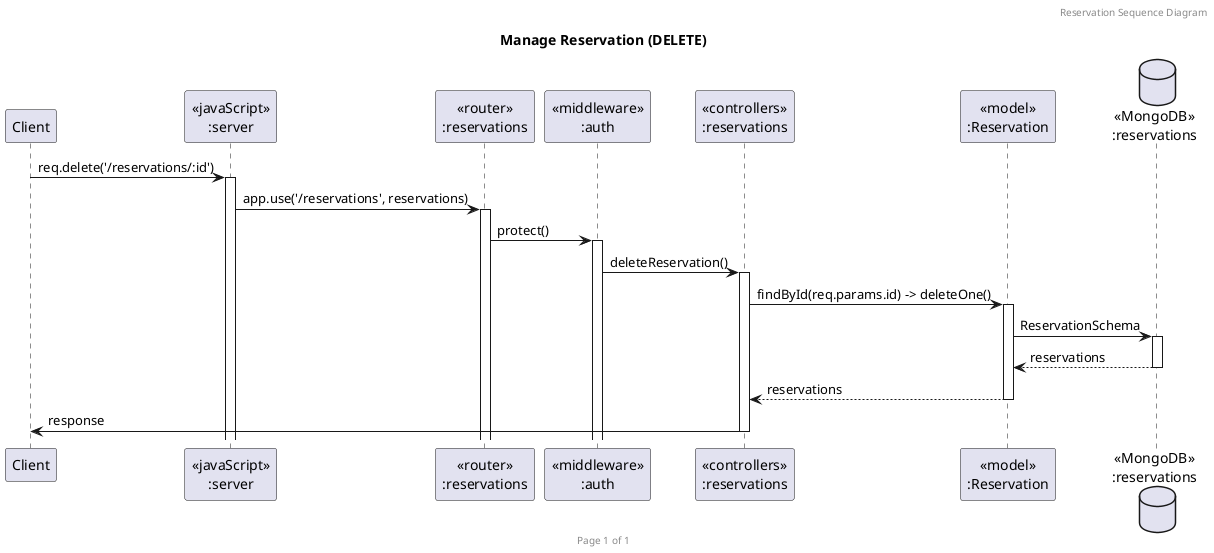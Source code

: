 @startuml Manage Reservation (DELETE)

header Reservation Sequence Diagram
footer Page %page% of %lastpage%
title "Manage Reservation (DELETE)"

participant "Client" as client
participant "<<javaScript>>\n:server" as server
participant "<<router>>\n:reservations" as routerReservations
participant "<<middleware>>\n:auth" as middleware
participant "<<controllers>>\n:reservations" as controllersReservations
participant "<<model>>\n:Reservation" as modelReservation
database "<<MongoDB>>\n:reservations" as ReservationsDatabase

client->server ++:req.delete('/reservations/:id')
server->routerReservations ++:app.use('/reservations', reservations)
routerReservations -> middleware ++: protect()
middleware -> controllersReservations ++:deleteReservation()
controllersReservations -> modelReservation ++: findById(req.params.id) -> deleteOne()
modelReservation ->ReservationsDatabase ++: ReservationSchema
ReservationsDatabase --> modelReservation --: reservations
controllersReservations <-- modelReservation --:reservations
controllersReservations->client --:response

@enduml

